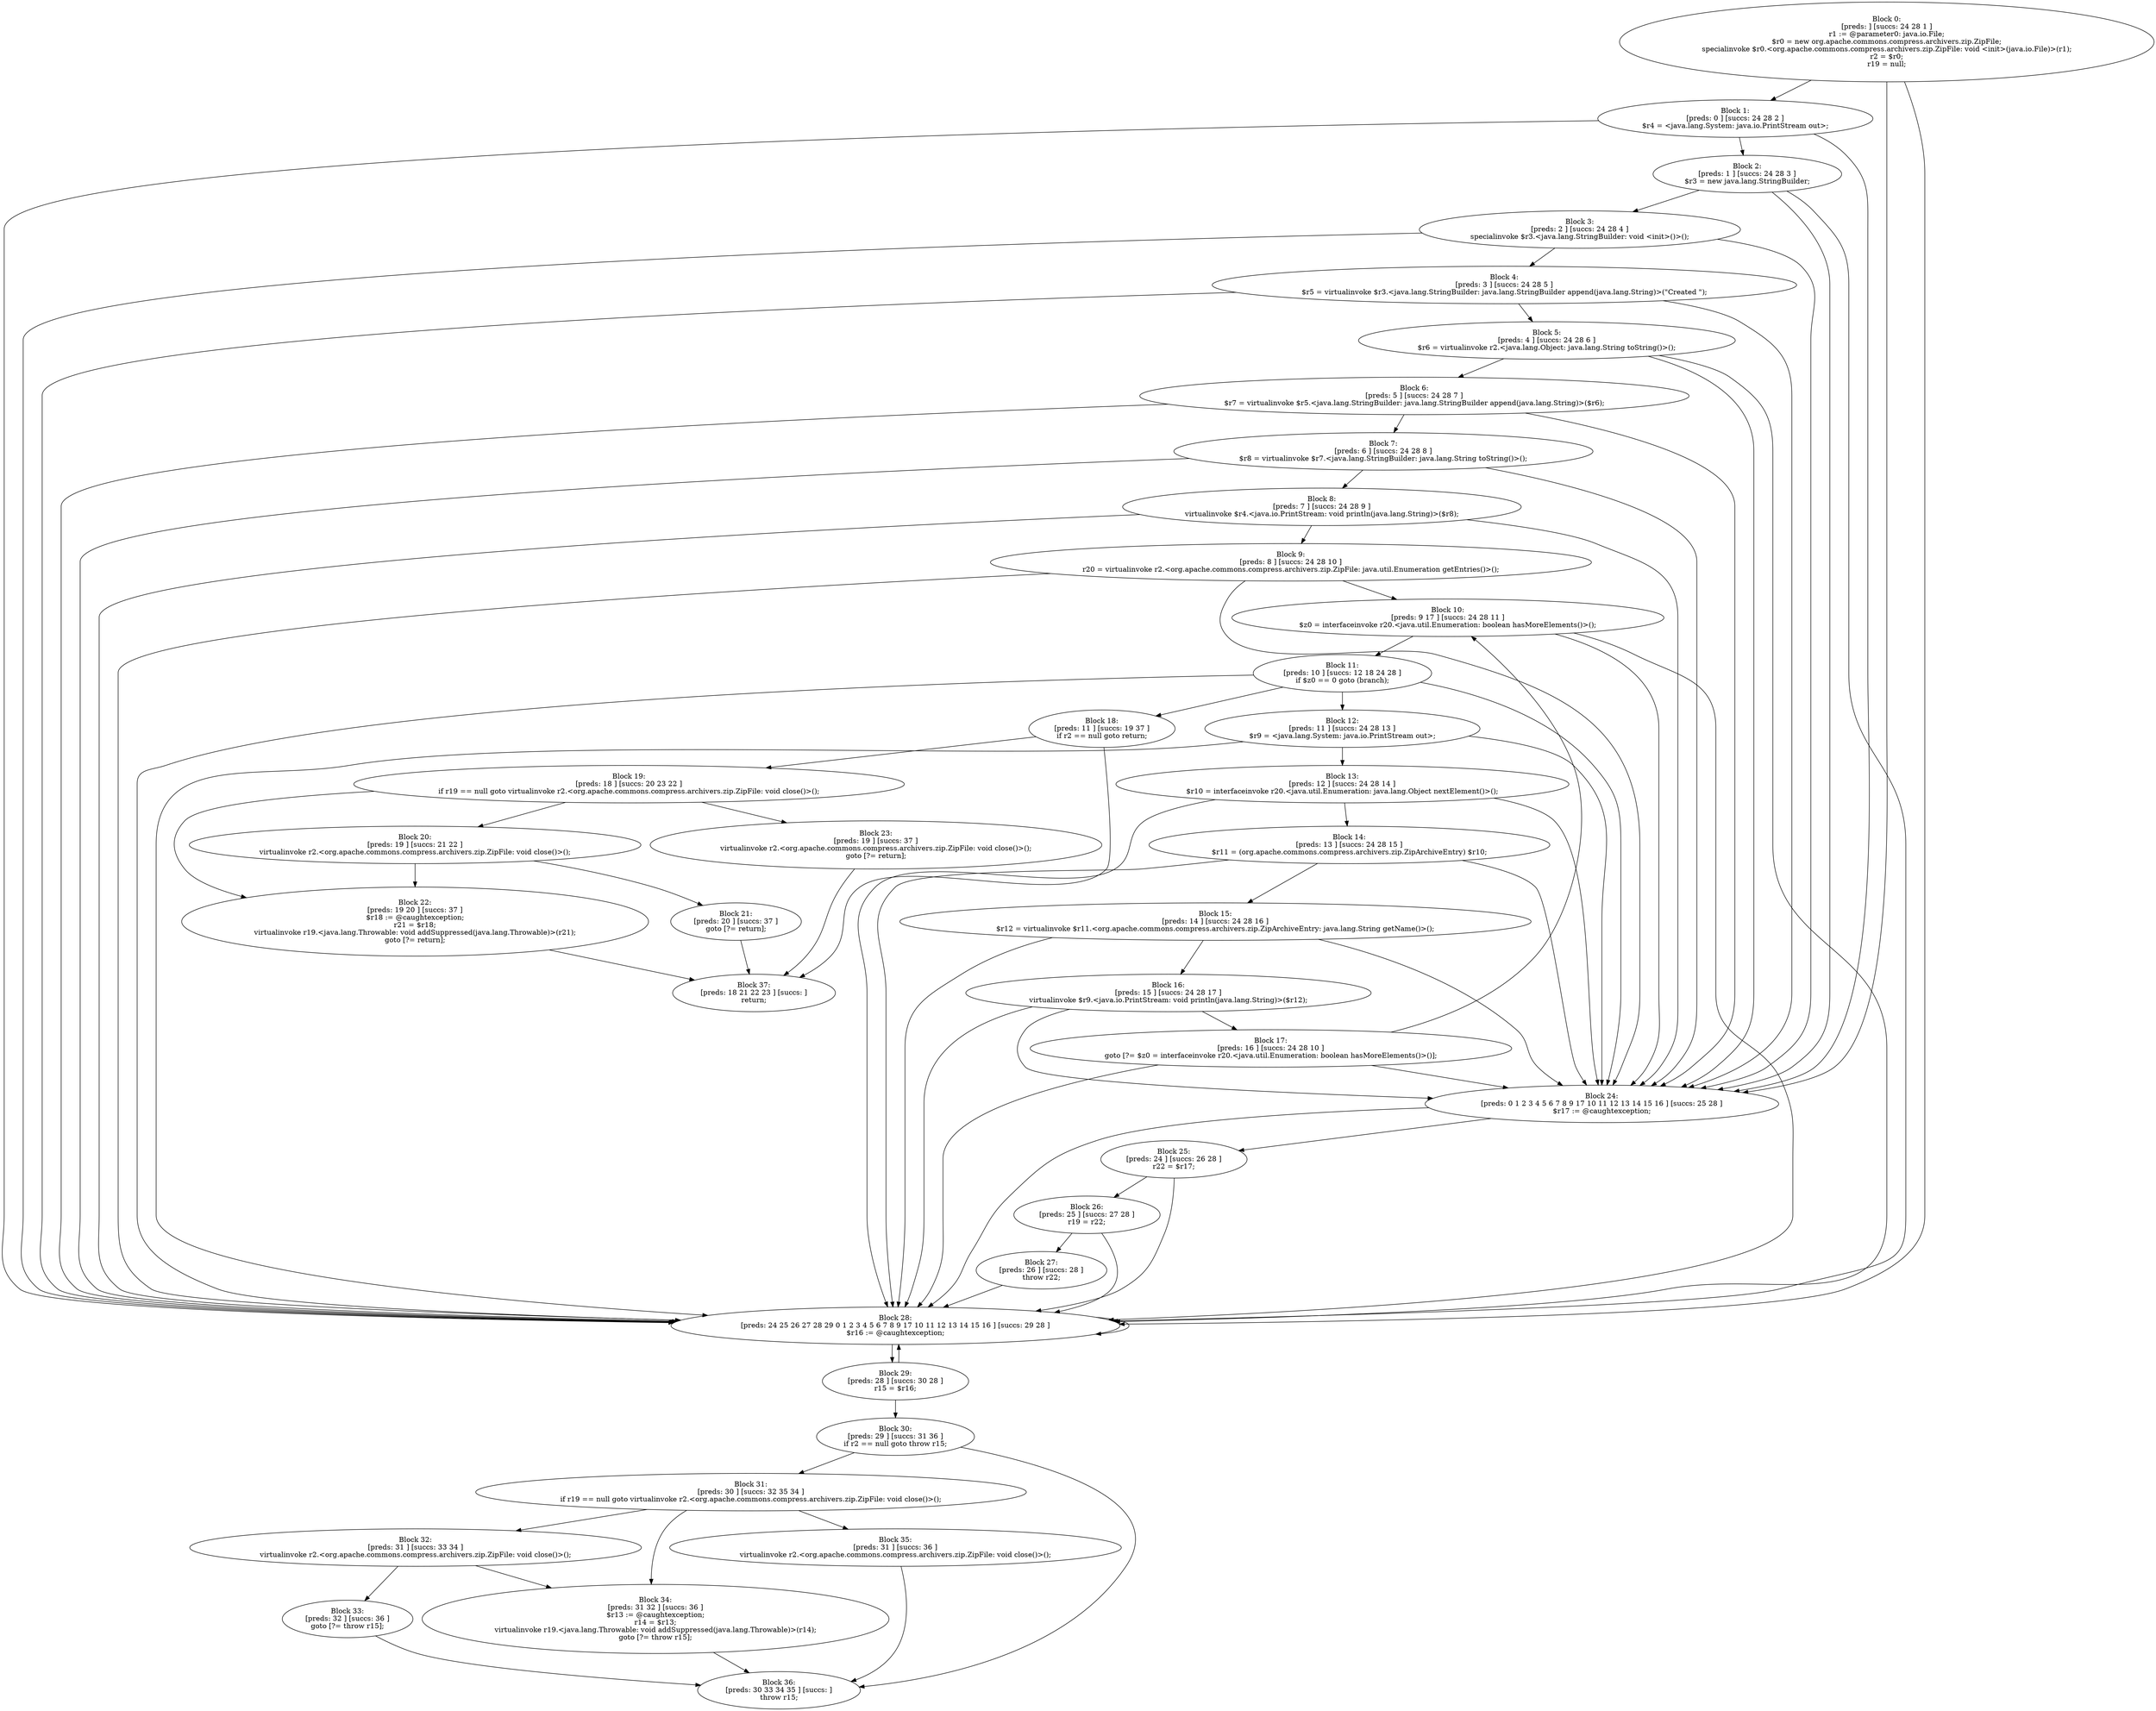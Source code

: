 digraph "unitGraph" {
    "Block 0:
[preds: ] [succs: 24 28 1 ]
r1 := @parameter0: java.io.File;
$r0 = new org.apache.commons.compress.archivers.zip.ZipFile;
specialinvoke $r0.<org.apache.commons.compress.archivers.zip.ZipFile: void <init>(java.io.File)>(r1);
r2 = $r0;
r19 = null;
"
    "Block 1:
[preds: 0 ] [succs: 24 28 2 ]
$r4 = <java.lang.System: java.io.PrintStream out>;
"
    "Block 2:
[preds: 1 ] [succs: 24 28 3 ]
$r3 = new java.lang.StringBuilder;
"
    "Block 3:
[preds: 2 ] [succs: 24 28 4 ]
specialinvoke $r3.<java.lang.StringBuilder: void <init>()>();
"
    "Block 4:
[preds: 3 ] [succs: 24 28 5 ]
$r5 = virtualinvoke $r3.<java.lang.StringBuilder: java.lang.StringBuilder append(java.lang.String)>(\"Created \");
"
    "Block 5:
[preds: 4 ] [succs: 24 28 6 ]
$r6 = virtualinvoke r2.<java.lang.Object: java.lang.String toString()>();
"
    "Block 6:
[preds: 5 ] [succs: 24 28 7 ]
$r7 = virtualinvoke $r5.<java.lang.StringBuilder: java.lang.StringBuilder append(java.lang.String)>($r6);
"
    "Block 7:
[preds: 6 ] [succs: 24 28 8 ]
$r8 = virtualinvoke $r7.<java.lang.StringBuilder: java.lang.String toString()>();
"
    "Block 8:
[preds: 7 ] [succs: 24 28 9 ]
virtualinvoke $r4.<java.io.PrintStream: void println(java.lang.String)>($r8);
"
    "Block 9:
[preds: 8 ] [succs: 24 28 10 ]
r20 = virtualinvoke r2.<org.apache.commons.compress.archivers.zip.ZipFile: java.util.Enumeration getEntries()>();
"
    "Block 10:
[preds: 9 17 ] [succs: 24 28 11 ]
$z0 = interfaceinvoke r20.<java.util.Enumeration: boolean hasMoreElements()>();
"
    "Block 11:
[preds: 10 ] [succs: 12 18 24 28 ]
if $z0 == 0 goto (branch);
"
    "Block 12:
[preds: 11 ] [succs: 24 28 13 ]
$r9 = <java.lang.System: java.io.PrintStream out>;
"
    "Block 13:
[preds: 12 ] [succs: 24 28 14 ]
$r10 = interfaceinvoke r20.<java.util.Enumeration: java.lang.Object nextElement()>();
"
    "Block 14:
[preds: 13 ] [succs: 24 28 15 ]
$r11 = (org.apache.commons.compress.archivers.zip.ZipArchiveEntry) $r10;
"
    "Block 15:
[preds: 14 ] [succs: 24 28 16 ]
$r12 = virtualinvoke $r11.<org.apache.commons.compress.archivers.zip.ZipArchiveEntry: java.lang.String getName()>();
"
    "Block 16:
[preds: 15 ] [succs: 24 28 17 ]
virtualinvoke $r9.<java.io.PrintStream: void println(java.lang.String)>($r12);
"
    "Block 17:
[preds: 16 ] [succs: 24 28 10 ]
goto [?= $z0 = interfaceinvoke r20.<java.util.Enumeration: boolean hasMoreElements()>()];
"
    "Block 18:
[preds: 11 ] [succs: 19 37 ]
if r2 == null goto return;
"
    "Block 19:
[preds: 18 ] [succs: 20 23 22 ]
if r19 == null goto virtualinvoke r2.<org.apache.commons.compress.archivers.zip.ZipFile: void close()>();
"
    "Block 20:
[preds: 19 ] [succs: 21 22 ]
virtualinvoke r2.<org.apache.commons.compress.archivers.zip.ZipFile: void close()>();
"
    "Block 21:
[preds: 20 ] [succs: 37 ]
goto [?= return];
"
    "Block 22:
[preds: 19 20 ] [succs: 37 ]
$r18 := @caughtexception;
r21 = $r18;
virtualinvoke r19.<java.lang.Throwable: void addSuppressed(java.lang.Throwable)>(r21);
goto [?= return];
"
    "Block 23:
[preds: 19 ] [succs: 37 ]
virtualinvoke r2.<org.apache.commons.compress.archivers.zip.ZipFile: void close()>();
goto [?= return];
"
    "Block 24:
[preds: 0 1 2 3 4 5 6 7 8 9 17 10 11 12 13 14 15 16 ] [succs: 25 28 ]
$r17 := @caughtexception;
"
    "Block 25:
[preds: 24 ] [succs: 26 28 ]
r22 = $r17;
"
    "Block 26:
[preds: 25 ] [succs: 27 28 ]
r19 = r22;
"
    "Block 27:
[preds: 26 ] [succs: 28 ]
throw r22;
"
    "Block 28:
[preds: 24 25 26 27 28 29 0 1 2 3 4 5 6 7 8 9 17 10 11 12 13 14 15 16 ] [succs: 29 28 ]
$r16 := @caughtexception;
"
    "Block 29:
[preds: 28 ] [succs: 30 28 ]
r15 = $r16;
"
    "Block 30:
[preds: 29 ] [succs: 31 36 ]
if r2 == null goto throw r15;
"
    "Block 31:
[preds: 30 ] [succs: 32 35 34 ]
if r19 == null goto virtualinvoke r2.<org.apache.commons.compress.archivers.zip.ZipFile: void close()>();
"
    "Block 32:
[preds: 31 ] [succs: 33 34 ]
virtualinvoke r2.<org.apache.commons.compress.archivers.zip.ZipFile: void close()>();
"
    "Block 33:
[preds: 32 ] [succs: 36 ]
goto [?= throw r15];
"
    "Block 34:
[preds: 31 32 ] [succs: 36 ]
$r13 := @caughtexception;
r14 = $r13;
virtualinvoke r19.<java.lang.Throwable: void addSuppressed(java.lang.Throwable)>(r14);
goto [?= throw r15];
"
    "Block 35:
[preds: 31 ] [succs: 36 ]
virtualinvoke r2.<org.apache.commons.compress.archivers.zip.ZipFile: void close()>();
"
    "Block 36:
[preds: 30 33 34 35 ] [succs: ]
throw r15;
"
    "Block 37:
[preds: 18 21 22 23 ] [succs: ]
return;
"
    "Block 0:
[preds: ] [succs: 24 28 1 ]
r1 := @parameter0: java.io.File;
$r0 = new org.apache.commons.compress.archivers.zip.ZipFile;
specialinvoke $r0.<org.apache.commons.compress.archivers.zip.ZipFile: void <init>(java.io.File)>(r1);
r2 = $r0;
r19 = null;
"->"Block 24:
[preds: 0 1 2 3 4 5 6 7 8 9 17 10 11 12 13 14 15 16 ] [succs: 25 28 ]
$r17 := @caughtexception;
";
    "Block 0:
[preds: ] [succs: 24 28 1 ]
r1 := @parameter0: java.io.File;
$r0 = new org.apache.commons.compress.archivers.zip.ZipFile;
specialinvoke $r0.<org.apache.commons.compress.archivers.zip.ZipFile: void <init>(java.io.File)>(r1);
r2 = $r0;
r19 = null;
"->"Block 28:
[preds: 24 25 26 27 28 29 0 1 2 3 4 5 6 7 8 9 17 10 11 12 13 14 15 16 ] [succs: 29 28 ]
$r16 := @caughtexception;
";
    "Block 0:
[preds: ] [succs: 24 28 1 ]
r1 := @parameter0: java.io.File;
$r0 = new org.apache.commons.compress.archivers.zip.ZipFile;
specialinvoke $r0.<org.apache.commons.compress.archivers.zip.ZipFile: void <init>(java.io.File)>(r1);
r2 = $r0;
r19 = null;
"->"Block 1:
[preds: 0 ] [succs: 24 28 2 ]
$r4 = <java.lang.System: java.io.PrintStream out>;
";
    "Block 1:
[preds: 0 ] [succs: 24 28 2 ]
$r4 = <java.lang.System: java.io.PrintStream out>;
"->"Block 24:
[preds: 0 1 2 3 4 5 6 7 8 9 17 10 11 12 13 14 15 16 ] [succs: 25 28 ]
$r17 := @caughtexception;
";
    "Block 1:
[preds: 0 ] [succs: 24 28 2 ]
$r4 = <java.lang.System: java.io.PrintStream out>;
"->"Block 28:
[preds: 24 25 26 27 28 29 0 1 2 3 4 5 6 7 8 9 17 10 11 12 13 14 15 16 ] [succs: 29 28 ]
$r16 := @caughtexception;
";
    "Block 1:
[preds: 0 ] [succs: 24 28 2 ]
$r4 = <java.lang.System: java.io.PrintStream out>;
"->"Block 2:
[preds: 1 ] [succs: 24 28 3 ]
$r3 = new java.lang.StringBuilder;
";
    "Block 2:
[preds: 1 ] [succs: 24 28 3 ]
$r3 = new java.lang.StringBuilder;
"->"Block 24:
[preds: 0 1 2 3 4 5 6 7 8 9 17 10 11 12 13 14 15 16 ] [succs: 25 28 ]
$r17 := @caughtexception;
";
    "Block 2:
[preds: 1 ] [succs: 24 28 3 ]
$r3 = new java.lang.StringBuilder;
"->"Block 28:
[preds: 24 25 26 27 28 29 0 1 2 3 4 5 6 7 8 9 17 10 11 12 13 14 15 16 ] [succs: 29 28 ]
$r16 := @caughtexception;
";
    "Block 2:
[preds: 1 ] [succs: 24 28 3 ]
$r3 = new java.lang.StringBuilder;
"->"Block 3:
[preds: 2 ] [succs: 24 28 4 ]
specialinvoke $r3.<java.lang.StringBuilder: void <init>()>();
";
    "Block 3:
[preds: 2 ] [succs: 24 28 4 ]
specialinvoke $r3.<java.lang.StringBuilder: void <init>()>();
"->"Block 24:
[preds: 0 1 2 3 4 5 6 7 8 9 17 10 11 12 13 14 15 16 ] [succs: 25 28 ]
$r17 := @caughtexception;
";
    "Block 3:
[preds: 2 ] [succs: 24 28 4 ]
specialinvoke $r3.<java.lang.StringBuilder: void <init>()>();
"->"Block 28:
[preds: 24 25 26 27 28 29 0 1 2 3 4 5 6 7 8 9 17 10 11 12 13 14 15 16 ] [succs: 29 28 ]
$r16 := @caughtexception;
";
    "Block 3:
[preds: 2 ] [succs: 24 28 4 ]
specialinvoke $r3.<java.lang.StringBuilder: void <init>()>();
"->"Block 4:
[preds: 3 ] [succs: 24 28 5 ]
$r5 = virtualinvoke $r3.<java.lang.StringBuilder: java.lang.StringBuilder append(java.lang.String)>(\"Created \");
";
    "Block 4:
[preds: 3 ] [succs: 24 28 5 ]
$r5 = virtualinvoke $r3.<java.lang.StringBuilder: java.lang.StringBuilder append(java.lang.String)>(\"Created \");
"->"Block 24:
[preds: 0 1 2 3 4 5 6 7 8 9 17 10 11 12 13 14 15 16 ] [succs: 25 28 ]
$r17 := @caughtexception;
";
    "Block 4:
[preds: 3 ] [succs: 24 28 5 ]
$r5 = virtualinvoke $r3.<java.lang.StringBuilder: java.lang.StringBuilder append(java.lang.String)>(\"Created \");
"->"Block 28:
[preds: 24 25 26 27 28 29 0 1 2 3 4 5 6 7 8 9 17 10 11 12 13 14 15 16 ] [succs: 29 28 ]
$r16 := @caughtexception;
";
    "Block 4:
[preds: 3 ] [succs: 24 28 5 ]
$r5 = virtualinvoke $r3.<java.lang.StringBuilder: java.lang.StringBuilder append(java.lang.String)>(\"Created \");
"->"Block 5:
[preds: 4 ] [succs: 24 28 6 ]
$r6 = virtualinvoke r2.<java.lang.Object: java.lang.String toString()>();
";
    "Block 5:
[preds: 4 ] [succs: 24 28 6 ]
$r6 = virtualinvoke r2.<java.lang.Object: java.lang.String toString()>();
"->"Block 24:
[preds: 0 1 2 3 4 5 6 7 8 9 17 10 11 12 13 14 15 16 ] [succs: 25 28 ]
$r17 := @caughtexception;
";
    "Block 5:
[preds: 4 ] [succs: 24 28 6 ]
$r6 = virtualinvoke r2.<java.lang.Object: java.lang.String toString()>();
"->"Block 28:
[preds: 24 25 26 27 28 29 0 1 2 3 4 5 6 7 8 9 17 10 11 12 13 14 15 16 ] [succs: 29 28 ]
$r16 := @caughtexception;
";
    "Block 5:
[preds: 4 ] [succs: 24 28 6 ]
$r6 = virtualinvoke r2.<java.lang.Object: java.lang.String toString()>();
"->"Block 6:
[preds: 5 ] [succs: 24 28 7 ]
$r7 = virtualinvoke $r5.<java.lang.StringBuilder: java.lang.StringBuilder append(java.lang.String)>($r6);
";
    "Block 6:
[preds: 5 ] [succs: 24 28 7 ]
$r7 = virtualinvoke $r5.<java.lang.StringBuilder: java.lang.StringBuilder append(java.lang.String)>($r6);
"->"Block 24:
[preds: 0 1 2 3 4 5 6 7 8 9 17 10 11 12 13 14 15 16 ] [succs: 25 28 ]
$r17 := @caughtexception;
";
    "Block 6:
[preds: 5 ] [succs: 24 28 7 ]
$r7 = virtualinvoke $r5.<java.lang.StringBuilder: java.lang.StringBuilder append(java.lang.String)>($r6);
"->"Block 28:
[preds: 24 25 26 27 28 29 0 1 2 3 4 5 6 7 8 9 17 10 11 12 13 14 15 16 ] [succs: 29 28 ]
$r16 := @caughtexception;
";
    "Block 6:
[preds: 5 ] [succs: 24 28 7 ]
$r7 = virtualinvoke $r5.<java.lang.StringBuilder: java.lang.StringBuilder append(java.lang.String)>($r6);
"->"Block 7:
[preds: 6 ] [succs: 24 28 8 ]
$r8 = virtualinvoke $r7.<java.lang.StringBuilder: java.lang.String toString()>();
";
    "Block 7:
[preds: 6 ] [succs: 24 28 8 ]
$r8 = virtualinvoke $r7.<java.lang.StringBuilder: java.lang.String toString()>();
"->"Block 24:
[preds: 0 1 2 3 4 5 6 7 8 9 17 10 11 12 13 14 15 16 ] [succs: 25 28 ]
$r17 := @caughtexception;
";
    "Block 7:
[preds: 6 ] [succs: 24 28 8 ]
$r8 = virtualinvoke $r7.<java.lang.StringBuilder: java.lang.String toString()>();
"->"Block 28:
[preds: 24 25 26 27 28 29 0 1 2 3 4 5 6 7 8 9 17 10 11 12 13 14 15 16 ] [succs: 29 28 ]
$r16 := @caughtexception;
";
    "Block 7:
[preds: 6 ] [succs: 24 28 8 ]
$r8 = virtualinvoke $r7.<java.lang.StringBuilder: java.lang.String toString()>();
"->"Block 8:
[preds: 7 ] [succs: 24 28 9 ]
virtualinvoke $r4.<java.io.PrintStream: void println(java.lang.String)>($r8);
";
    "Block 8:
[preds: 7 ] [succs: 24 28 9 ]
virtualinvoke $r4.<java.io.PrintStream: void println(java.lang.String)>($r8);
"->"Block 24:
[preds: 0 1 2 3 4 5 6 7 8 9 17 10 11 12 13 14 15 16 ] [succs: 25 28 ]
$r17 := @caughtexception;
";
    "Block 8:
[preds: 7 ] [succs: 24 28 9 ]
virtualinvoke $r4.<java.io.PrintStream: void println(java.lang.String)>($r8);
"->"Block 28:
[preds: 24 25 26 27 28 29 0 1 2 3 4 5 6 7 8 9 17 10 11 12 13 14 15 16 ] [succs: 29 28 ]
$r16 := @caughtexception;
";
    "Block 8:
[preds: 7 ] [succs: 24 28 9 ]
virtualinvoke $r4.<java.io.PrintStream: void println(java.lang.String)>($r8);
"->"Block 9:
[preds: 8 ] [succs: 24 28 10 ]
r20 = virtualinvoke r2.<org.apache.commons.compress.archivers.zip.ZipFile: java.util.Enumeration getEntries()>();
";
    "Block 9:
[preds: 8 ] [succs: 24 28 10 ]
r20 = virtualinvoke r2.<org.apache.commons.compress.archivers.zip.ZipFile: java.util.Enumeration getEntries()>();
"->"Block 24:
[preds: 0 1 2 3 4 5 6 7 8 9 17 10 11 12 13 14 15 16 ] [succs: 25 28 ]
$r17 := @caughtexception;
";
    "Block 9:
[preds: 8 ] [succs: 24 28 10 ]
r20 = virtualinvoke r2.<org.apache.commons.compress.archivers.zip.ZipFile: java.util.Enumeration getEntries()>();
"->"Block 28:
[preds: 24 25 26 27 28 29 0 1 2 3 4 5 6 7 8 9 17 10 11 12 13 14 15 16 ] [succs: 29 28 ]
$r16 := @caughtexception;
";
    "Block 9:
[preds: 8 ] [succs: 24 28 10 ]
r20 = virtualinvoke r2.<org.apache.commons.compress.archivers.zip.ZipFile: java.util.Enumeration getEntries()>();
"->"Block 10:
[preds: 9 17 ] [succs: 24 28 11 ]
$z0 = interfaceinvoke r20.<java.util.Enumeration: boolean hasMoreElements()>();
";
    "Block 10:
[preds: 9 17 ] [succs: 24 28 11 ]
$z0 = interfaceinvoke r20.<java.util.Enumeration: boolean hasMoreElements()>();
"->"Block 24:
[preds: 0 1 2 3 4 5 6 7 8 9 17 10 11 12 13 14 15 16 ] [succs: 25 28 ]
$r17 := @caughtexception;
";
    "Block 10:
[preds: 9 17 ] [succs: 24 28 11 ]
$z0 = interfaceinvoke r20.<java.util.Enumeration: boolean hasMoreElements()>();
"->"Block 28:
[preds: 24 25 26 27 28 29 0 1 2 3 4 5 6 7 8 9 17 10 11 12 13 14 15 16 ] [succs: 29 28 ]
$r16 := @caughtexception;
";
    "Block 10:
[preds: 9 17 ] [succs: 24 28 11 ]
$z0 = interfaceinvoke r20.<java.util.Enumeration: boolean hasMoreElements()>();
"->"Block 11:
[preds: 10 ] [succs: 12 18 24 28 ]
if $z0 == 0 goto (branch);
";
    "Block 11:
[preds: 10 ] [succs: 12 18 24 28 ]
if $z0 == 0 goto (branch);
"->"Block 12:
[preds: 11 ] [succs: 24 28 13 ]
$r9 = <java.lang.System: java.io.PrintStream out>;
";
    "Block 11:
[preds: 10 ] [succs: 12 18 24 28 ]
if $z0 == 0 goto (branch);
"->"Block 18:
[preds: 11 ] [succs: 19 37 ]
if r2 == null goto return;
";
    "Block 11:
[preds: 10 ] [succs: 12 18 24 28 ]
if $z0 == 0 goto (branch);
"->"Block 24:
[preds: 0 1 2 3 4 5 6 7 8 9 17 10 11 12 13 14 15 16 ] [succs: 25 28 ]
$r17 := @caughtexception;
";
    "Block 11:
[preds: 10 ] [succs: 12 18 24 28 ]
if $z0 == 0 goto (branch);
"->"Block 28:
[preds: 24 25 26 27 28 29 0 1 2 3 4 5 6 7 8 9 17 10 11 12 13 14 15 16 ] [succs: 29 28 ]
$r16 := @caughtexception;
";
    "Block 12:
[preds: 11 ] [succs: 24 28 13 ]
$r9 = <java.lang.System: java.io.PrintStream out>;
"->"Block 24:
[preds: 0 1 2 3 4 5 6 7 8 9 17 10 11 12 13 14 15 16 ] [succs: 25 28 ]
$r17 := @caughtexception;
";
    "Block 12:
[preds: 11 ] [succs: 24 28 13 ]
$r9 = <java.lang.System: java.io.PrintStream out>;
"->"Block 28:
[preds: 24 25 26 27 28 29 0 1 2 3 4 5 6 7 8 9 17 10 11 12 13 14 15 16 ] [succs: 29 28 ]
$r16 := @caughtexception;
";
    "Block 12:
[preds: 11 ] [succs: 24 28 13 ]
$r9 = <java.lang.System: java.io.PrintStream out>;
"->"Block 13:
[preds: 12 ] [succs: 24 28 14 ]
$r10 = interfaceinvoke r20.<java.util.Enumeration: java.lang.Object nextElement()>();
";
    "Block 13:
[preds: 12 ] [succs: 24 28 14 ]
$r10 = interfaceinvoke r20.<java.util.Enumeration: java.lang.Object nextElement()>();
"->"Block 24:
[preds: 0 1 2 3 4 5 6 7 8 9 17 10 11 12 13 14 15 16 ] [succs: 25 28 ]
$r17 := @caughtexception;
";
    "Block 13:
[preds: 12 ] [succs: 24 28 14 ]
$r10 = interfaceinvoke r20.<java.util.Enumeration: java.lang.Object nextElement()>();
"->"Block 28:
[preds: 24 25 26 27 28 29 0 1 2 3 4 5 6 7 8 9 17 10 11 12 13 14 15 16 ] [succs: 29 28 ]
$r16 := @caughtexception;
";
    "Block 13:
[preds: 12 ] [succs: 24 28 14 ]
$r10 = interfaceinvoke r20.<java.util.Enumeration: java.lang.Object nextElement()>();
"->"Block 14:
[preds: 13 ] [succs: 24 28 15 ]
$r11 = (org.apache.commons.compress.archivers.zip.ZipArchiveEntry) $r10;
";
    "Block 14:
[preds: 13 ] [succs: 24 28 15 ]
$r11 = (org.apache.commons.compress.archivers.zip.ZipArchiveEntry) $r10;
"->"Block 24:
[preds: 0 1 2 3 4 5 6 7 8 9 17 10 11 12 13 14 15 16 ] [succs: 25 28 ]
$r17 := @caughtexception;
";
    "Block 14:
[preds: 13 ] [succs: 24 28 15 ]
$r11 = (org.apache.commons.compress.archivers.zip.ZipArchiveEntry) $r10;
"->"Block 28:
[preds: 24 25 26 27 28 29 0 1 2 3 4 5 6 7 8 9 17 10 11 12 13 14 15 16 ] [succs: 29 28 ]
$r16 := @caughtexception;
";
    "Block 14:
[preds: 13 ] [succs: 24 28 15 ]
$r11 = (org.apache.commons.compress.archivers.zip.ZipArchiveEntry) $r10;
"->"Block 15:
[preds: 14 ] [succs: 24 28 16 ]
$r12 = virtualinvoke $r11.<org.apache.commons.compress.archivers.zip.ZipArchiveEntry: java.lang.String getName()>();
";
    "Block 15:
[preds: 14 ] [succs: 24 28 16 ]
$r12 = virtualinvoke $r11.<org.apache.commons.compress.archivers.zip.ZipArchiveEntry: java.lang.String getName()>();
"->"Block 24:
[preds: 0 1 2 3 4 5 6 7 8 9 17 10 11 12 13 14 15 16 ] [succs: 25 28 ]
$r17 := @caughtexception;
";
    "Block 15:
[preds: 14 ] [succs: 24 28 16 ]
$r12 = virtualinvoke $r11.<org.apache.commons.compress.archivers.zip.ZipArchiveEntry: java.lang.String getName()>();
"->"Block 28:
[preds: 24 25 26 27 28 29 0 1 2 3 4 5 6 7 8 9 17 10 11 12 13 14 15 16 ] [succs: 29 28 ]
$r16 := @caughtexception;
";
    "Block 15:
[preds: 14 ] [succs: 24 28 16 ]
$r12 = virtualinvoke $r11.<org.apache.commons.compress.archivers.zip.ZipArchiveEntry: java.lang.String getName()>();
"->"Block 16:
[preds: 15 ] [succs: 24 28 17 ]
virtualinvoke $r9.<java.io.PrintStream: void println(java.lang.String)>($r12);
";
    "Block 16:
[preds: 15 ] [succs: 24 28 17 ]
virtualinvoke $r9.<java.io.PrintStream: void println(java.lang.String)>($r12);
"->"Block 24:
[preds: 0 1 2 3 4 5 6 7 8 9 17 10 11 12 13 14 15 16 ] [succs: 25 28 ]
$r17 := @caughtexception;
";
    "Block 16:
[preds: 15 ] [succs: 24 28 17 ]
virtualinvoke $r9.<java.io.PrintStream: void println(java.lang.String)>($r12);
"->"Block 28:
[preds: 24 25 26 27 28 29 0 1 2 3 4 5 6 7 8 9 17 10 11 12 13 14 15 16 ] [succs: 29 28 ]
$r16 := @caughtexception;
";
    "Block 16:
[preds: 15 ] [succs: 24 28 17 ]
virtualinvoke $r9.<java.io.PrintStream: void println(java.lang.String)>($r12);
"->"Block 17:
[preds: 16 ] [succs: 24 28 10 ]
goto [?= $z0 = interfaceinvoke r20.<java.util.Enumeration: boolean hasMoreElements()>()];
";
    "Block 17:
[preds: 16 ] [succs: 24 28 10 ]
goto [?= $z0 = interfaceinvoke r20.<java.util.Enumeration: boolean hasMoreElements()>()];
"->"Block 24:
[preds: 0 1 2 3 4 5 6 7 8 9 17 10 11 12 13 14 15 16 ] [succs: 25 28 ]
$r17 := @caughtexception;
";
    "Block 17:
[preds: 16 ] [succs: 24 28 10 ]
goto [?= $z0 = interfaceinvoke r20.<java.util.Enumeration: boolean hasMoreElements()>()];
"->"Block 28:
[preds: 24 25 26 27 28 29 0 1 2 3 4 5 6 7 8 9 17 10 11 12 13 14 15 16 ] [succs: 29 28 ]
$r16 := @caughtexception;
";
    "Block 17:
[preds: 16 ] [succs: 24 28 10 ]
goto [?= $z0 = interfaceinvoke r20.<java.util.Enumeration: boolean hasMoreElements()>()];
"->"Block 10:
[preds: 9 17 ] [succs: 24 28 11 ]
$z0 = interfaceinvoke r20.<java.util.Enumeration: boolean hasMoreElements()>();
";
    "Block 18:
[preds: 11 ] [succs: 19 37 ]
if r2 == null goto return;
"->"Block 19:
[preds: 18 ] [succs: 20 23 22 ]
if r19 == null goto virtualinvoke r2.<org.apache.commons.compress.archivers.zip.ZipFile: void close()>();
";
    "Block 18:
[preds: 11 ] [succs: 19 37 ]
if r2 == null goto return;
"->"Block 37:
[preds: 18 21 22 23 ] [succs: ]
return;
";
    "Block 19:
[preds: 18 ] [succs: 20 23 22 ]
if r19 == null goto virtualinvoke r2.<org.apache.commons.compress.archivers.zip.ZipFile: void close()>();
"->"Block 20:
[preds: 19 ] [succs: 21 22 ]
virtualinvoke r2.<org.apache.commons.compress.archivers.zip.ZipFile: void close()>();
";
    "Block 19:
[preds: 18 ] [succs: 20 23 22 ]
if r19 == null goto virtualinvoke r2.<org.apache.commons.compress.archivers.zip.ZipFile: void close()>();
"->"Block 23:
[preds: 19 ] [succs: 37 ]
virtualinvoke r2.<org.apache.commons.compress.archivers.zip.ZipFile: void close()>();
goto [?= return];
";
    "Block 19:
[preds: 18 ] [succs: 20 23 22 ]
if r19 == null goto virtualinvoke r2.<org.apache.commons.compress.archivers.zip.ZipFile: void close()>();
"->"Block 22:
[preds: 19 20 ] [succs: 37 ]
$r18 := @caughtexception;
r21 = $r18;
virtualinvoke r19.<java.lang.Throwable: void addSuppressed(java.lang.Throwable)>(r21);
goto [?= return];
";
    "Block 20:
[preds: 19 ] [succs: 21 22 ]
virtualinvoke r2.<org.apache.commons.compress.archivers.zip.ZipFile: void close()>();
"->"Block 21:
[preds: 20 ] [succs: 37 ]
goto [?= return];
";
    "Block 20:
[preds: 19 ] [succs: 21 22 ]
virtualinvoke r2.<org.apache.commons.compress.archivers.zip.ZipFile: void close()>();
"->"Block 22:
[preds: 19 20 ] [succs: 37 ]
$r18 := @caughtexception;
r21 = $r18;
virtualinvoke r19.<java.lang.Throwable: void addSuppressed(java.lang.Throwable)>(r21);
goto [?= return];
";
    "Block 21:
[preds: 20 ] [succs: 37 ]
goto [?= return];
"->"Block 37:
[preds: 18 21 22 23 ] [succs: ]
return;
";
    "Block 22:
[preds: 19 20 ] [succs: 37 ]
$r18 := @caughtexception;
r21 = $r18;
virtualinvoke r19.<java.lang.Throwable: void addSuppressed(java.lang.Throwable)>(r21);
goto [?= return];
"->"Block 37:
[preds: 18 21 22 23 ] [succs: ]
return;
";
    "Block 23:
[preds: 19 ] [succs: 37 ]
virtualinvoke r2.<org.apache.commons.compress.archivers.zip.ZipFile: void close()>();
goto [?= return];
"->"Block 37:
[preds: 18 21 22 23 ] [succs: ]
return;
";
    "Block 24:
[preds: 0 1 2 3 4 5 6 7 8 9 17 10 11 12 13 14 15 16 ] [succs: 25 28 ]
$r17 := @caughtexception;
"->"Block 25:
[preds: 24 ] [succs: 26 28 ]
r22 = $r17;
";
    "Block 24:
[preds: 0 1 2 3 4 5 6 7 8 9 17 10 11 12 13 14 15 16 ] [succs: 25 28 ]
$r17 := @caughtexception;
"->"Block 28:
[preds: 24 25 26 27 28 29 0 1 2 3 4 5 6 7 8 9 17 10 11 12 13 14 15 16 ] [succs: 29 28 ]
$r16 := @caughtexception;
";
    "Block 25:
[preds: 24 ] [succs: 26 28 ]
r22 = $r17;
"->"Block 26:
[preds: 25 ] [succs: 27 28 ]
r19 = r22;
";
    "Block 25:
[preds: 24 ] [succs: 26 28 ]
r22 = $r17;
"->"Block 28:
[preds: 24 25 26 27 28 29 0 1 2 3 4 5 6 7 8 9 17 10 11 12 13 14 15 16 ] [succs: 29 28 ]
$r16 := @caughtexception;
";
    "Block 26:
[preds: 25 ] [succs: 27 28 ]
r19 = r22;
"->"Block 27:
[preds: 26 ] [succs: 28 ]
throw r22;
";
    "Block 26:
[preds: 25 ] [succs: 27 28 ]
r19 = r22;
"->"Block 28:
[preds: 24 25 26 27 28 29 0 1 2 3 4 5 6 7 8 9 17 10 11 12 13 14 15 16 ] [succs: 29 28 ]
$r16 := @caughtexception;
";
    "Block 27:
[preds: 26 ] [succs: 28 ]
throw r22;
"->"Block 28:
[preds: 24 25 26 27 28 29 0 1 2 3 4 5 6 7 8 9 17 10 11 12 13 14 15 16 ] [succs: 29 28 ]
$r16 := @caughtexception;
";
    "Block 28:
[preds: 24 25 26 27 28 29 0 1 2 3 4 5 6 7 8 9 17 10 11 12 13 14 15 16 ] [succs: 29 28 ]
$r16 := @caughtexception;
"->"Block 29:
[preds: 28 ] [succs: 30 28 ]
r15 = $r16;
";
    "Block 28:
[preds: 24 25 26 27 28 29 0 1 2 3 4 5 6 7 8 9 17 10 11 12 13 14 15 16 ] [succs: 29 28 ]
$r16 := @caughtexception;
"->"Block 28:
[preds: 24 25 26 27 28 29 0 1 2 3 4 5 6 7 8 9 17 10 11 12 13 14 15 16 ] [succs: 29 28 ]
$r16 := @caughtexception;
";
    "Block 29:
[preds: 28 ] [succs: 30 28 ]
r15 = $r16;
"->"Block 30:
[preds: 29 ] [succs: 31 36 ]
if r2 == null goto throw r15;
";
    "Block 29:
[preds: 28 ] [succs: 30 28 ]
r15 = $r16;
"->"Block 28:
[preds: 24 25 26 27 28 29 0 1 2 3 4 5 6 7 8 9 17 10 11 12 13 14 15 16 ] [succs: 29 28 ]
$r16 := @caughtexception;
";
    "Block 30:
[preds: 29 ] [succs: 31 36 ]
if r2 == null goto throw r15;
"->"Block 31:
[preds: 30 ] [succs: 32 35 34 ]
if r19 == null goto virtualinvoke r2.<org.apache.commons.compress.archivers.zip.ZipFile: void close()>();
";
    "Block 30:
[preds: 29 ] [succs: 31 36 ]
if r2 == null goto throw r15;
"->"Block 36:
[preds: 30 33 34 35 ] [succs: ]
throw r15;
";
    "Block 31:
[preds: 30 ] [succs: 32 35 34 ]
if r19 == null goto virtualinvoke r2.<org.apache.commons.compress.archivers.zip.ZipFile: void close()>();
"->"Block 32:
[preds: 31 ] [succs: 33 34 ]
virtualinvoke r2.<org.apache.commons.compress.archivers.zip.ZipFile: void close()>();
";
    "Block 31:
[preds: 30 ] [succs: 32 35 34 ]
if r19 == null goto virtualinvoke r2.<org.apache.commons.compress.archivers.zip.ZipFile: void close()>();
"->"Block 35:
[preds: 31 ] [succs: 36 ]
virtualinvoke r2.<org.apache.commons.compress.archivers.zip.ZipFile: void close()>();
";
    "Block 31:
[preds: 30 ] [succs: 32 35 34 ]
if r19 == null goto virtualinvoke r2.<org.apache.commons.compress.archivers.zip.ZipFile: void close()>();
"->"Block 34:
[preds: 31 32 ] [succs: 36 ]
$r13 := @caughtexception;
r14 = $r13;
virtualinvoke r19.<java.lang.Throwable: void addSuppressed(java.lang.Throwable)>(r14);
goto [?= throw r15];
";
    "Block 32:
[preds: 31 ] [succs: 33 34 ]
virtualinvoke r2.<org.apache.commons.compress.archivers.zip.ZipFile: void close()>();
"->"Block 33:
[preds: 32 ] [succs: 36 ]
goto [?= throw r15];
";
    "Block 32:
[preds: 31 ] [succs: 33 34 ]
virtualinvoke r2.<org.apache.commons.compress.archivers.zip.ZipFile: void close()>();
"->"Block 34:
[preds: 31 32 ] [succs: 36 ]
$r13 := @caughtexception;
r14 = $r13;
virtualinvoke r19.<java.lang.Throwable: void addSuppressed(java.lang.Throwable)>(r14);
goto [?= throw r15];
";
    "Block 33:
[preds: 32 ] [succs: 36 ]
goto [?= throw r15];
"->"Block 36:
[preds: 30 33 34 35 ] [succs: ]
throw r15;
";
    "Block 34:
[preds: 31 32 ] [succs: 36 ]
$r13 := @caughtexception;
r14 = $r13;
virtualinvoke r19.<java.lang.Throwable: void addSuppressed(java.lang.Throwable)>(r14);
goto [?= throw r15];
"->"Block 36:
[preds: 30 33 34 35 ] [succs: ]
throw r15;
";
    "Block 35:
[preds: 31 ] [succs: 36 ]
virtualinvoke r2.<org.apache.commons.compress.archivers.zip.ZipFile: void close()>();
"->"Block 36:
[preds: 30 33 34 35 ] [succs: ]
throw r15;
";
}
